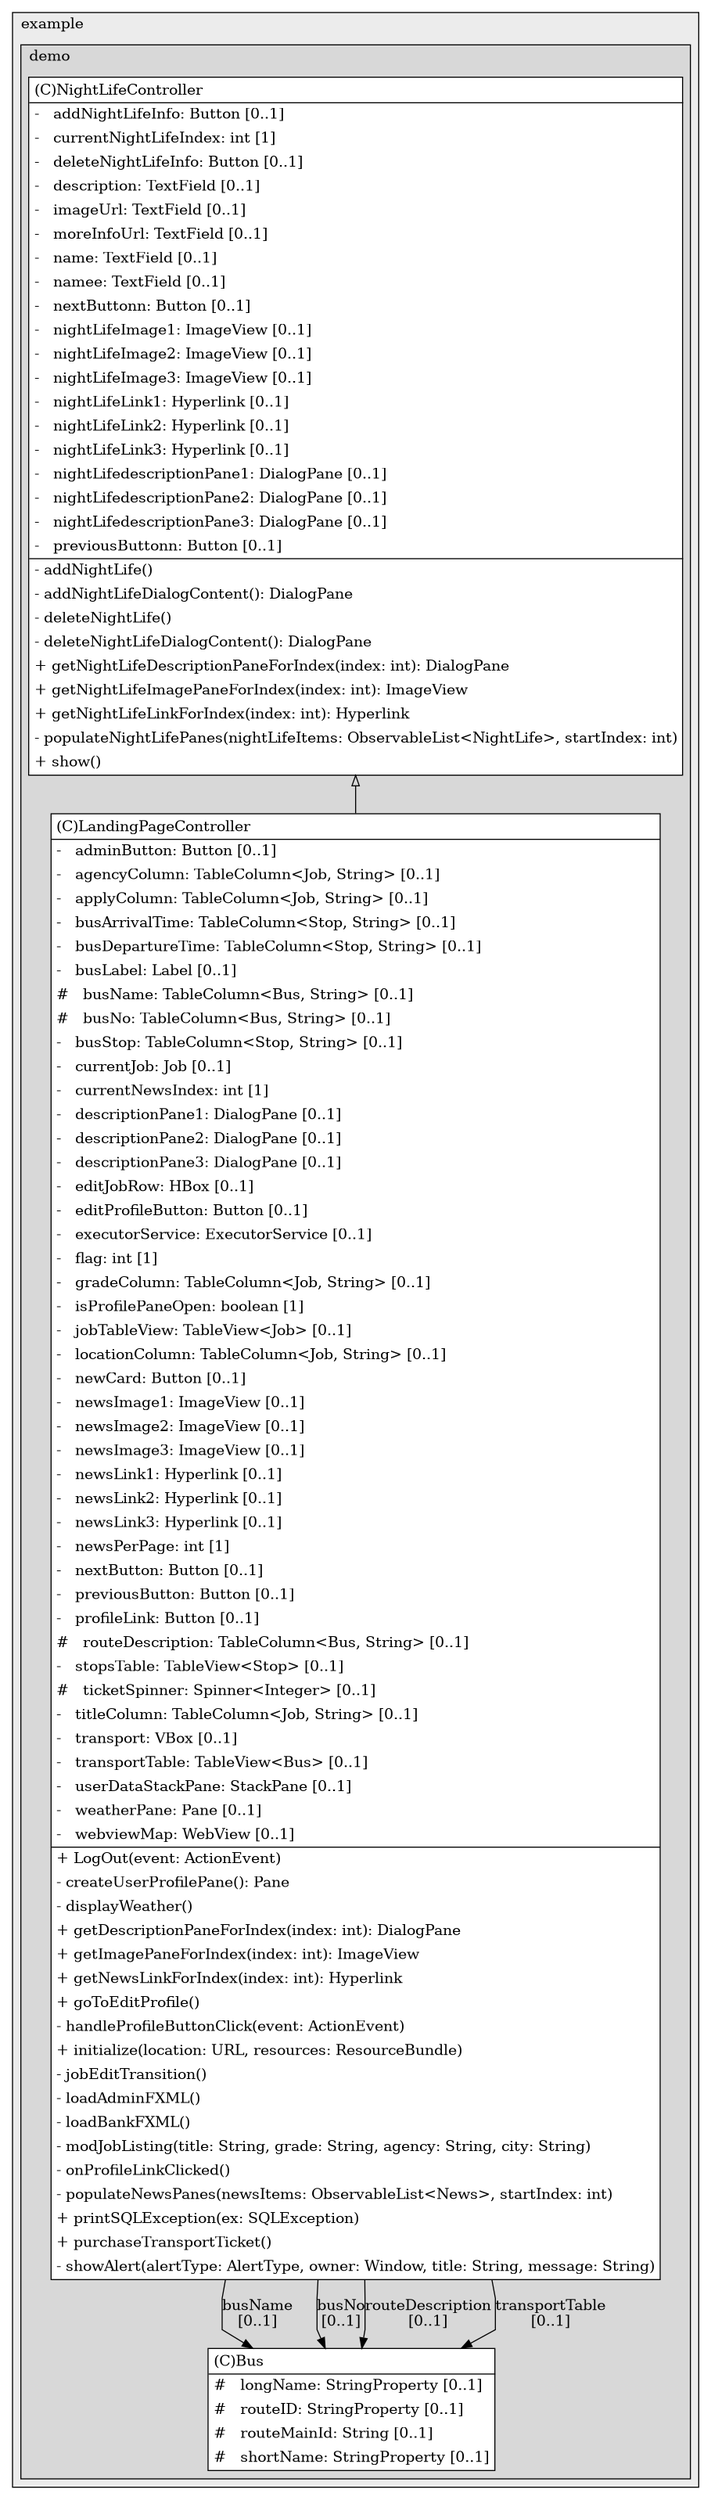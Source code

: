 @startuml

/' diagram meta data start
config=StructureConfiguration;
{
  "projectClassification": {
    "searchMode": "OpenProject", // OpenProject, AllProjects
    "includedProjects": "",
    "pathEndKeywords": "*.impl",
    "isClientPath": "",
    "isClientName": "",
    "isTestPath": "",
    "isTestName": "",
    "isMappingPath": "",
    "isMappingName": "",
    "isDataAccessPath": "",
    "isDataAccessName": "",
    "isDataStructurePath": "",
    "isDataStructureName": "",
    "isInterfaceStructuresPath": "",
    "isInterfaceStructuresName": "",
    "isEntryPointPath": "",
    "isEntryPointName": "",
    "treatFinalFieldsAsMandatory": false
  },
  "graphRestriction": {
    "classPackageExcludeFilter": "",
    "classPackageIncludeFilter": "",
    "classNameExcludeFilter": "",
    "classNameIncludeFilter": "",
    "methodNameExcludeFilter": "",
    "methodNameIncludeFilter": "",
    "removeByInheritance": "", // inheritance/annotation based filtering is done in a second step
    "removeByAnnotation": "",
    "removeByClassPackage": "", // cleanup the graph after inheritance/annotation based filtering is done
    "removeByClassName": "",
    "cutMappings": false,
    "cutEnum": true,
    "cutTests": true,
    "cutClient": true,
    "cutDataAccess": false,
    "cutInterfaceStructures": false,
    "cutDataStructures": false,
    "cutGetterAndSetter": true,
    "cutConstructors": true
  },
  "graphTraversal": {
    "forwardDepth": 6,
    "backwardDepth": 6,
    "classPackageExcludeFilter": "",
    "classPackageIncludeFilter": "",
    "classNameExcludeFilter": "",
    "classNameIncludeFilter": "",
    "methodNameExcludeFilter": "",
    "methodNameIncludeFilter": "",
    "hideMappings": false,
    "hideDataStructures": false,
    "hidePrivateMethods": true,
    "hideInterfaceCalls": true, // indirection: implementation -> interface (is hidden) -> implementation
    "onlyShowApplicationEntryPoints": false, // root node is included
    "useMethodCallsForStructureDiagram": "ForwardOnly" // ForwardOnly, BothDirections, No
  },
  "details": {
    "aggregation": "GroupByClass", // ByClass, GroupByClass, None
    "showClassGenericTypes": true,
    "showMethods": true,
    "showMethodParameterNames": true,
    "showMethodParameterTypes": true,
    "showMethodReturnType": true,
    "showPackageLevels": 2,
    "showDetailedClassStructure": true
  },
  "rootClass": "com.example.demo.Bus",
  "extensionCallbackMethod": "" // qualified.class.name#methodName - signature: public static String method(String)
}
diagram meta data end '/



digraph g {
    rankdir="TB"
    splines=polyline
    

'nodes 
subgraph cluster_1322970774 { 
   	label=example
	labeljust=l
	fillcolor="#ececec"
	style=filled
   
   subgraph cluster_134842393 { 
   	label=demo
	labeljust=l
	fillcolor="#d8d8d8"
	style=filled
   
   Bus813456180[
	label=<<TABLE BORDER="1" CELLBORDER="0" CELLPADDING="4" CELLSPACING="0">
<TR><TD ALIGN="LEFT" >(C)Bus</TD></TR>
<HR/>
<TR><TD ALIGN="LEFT" >#   longName: StringProperty [0..1]</TD></TR>
<TR><TD ALIGN="LEFT" >#   routeID: StringProperty [0..1]</TD></TR>
<TR><TD ALIGN="LEFT" >#   routeMainId: String [0..1]</TD></TR>
<TR><TD ALIGN="LEFT" >#   shortName: StringProperty [0..1]</TD></TR>
</TABLE>>
	style=filled
	margin=0
	shape=plaintext
	fillcolor="#FFFFFF"
];

LandingPageController813456180[
	label=<<TABLE BORDER="1" CELLBORDER="0" CELLPADDING="4" CELLSPACING="0">
<TR><TD ALIGN="LEFT" >(C)LandingPageController</TD></TR>
<HR/>
<TR><TD ALIGN="LEFT" >-   adminButton: Button [0..1]</TD></TR>
<TR><TD ALIGN="LEFT" >-   agencyColumn: TableColumn&lt;Job, String&gt; [0..1]</TD></TR>
<TR><TD ALIGN="LEFT" >-   applyColumn: TableColumn&lt;Job, String&gt; [0..1]</TD></TR>
<TR><TD ALIGN="LEFT" >-   busArrivalTime: TableColumn&lt;Stop, String&gt; [0..1]</TD></TR>
<TR><TD ALIGN="LEFT" >-   busDepartureTime: TableColumn&lt;Stop, String&gt; [0..1]</TD></TR>
<TR><TD ALIGN="LEFT" >-   busLabel: Label [0..1]</TD></TR>
<TR><TD ALIGN="LEFT" >#   busName: TableColumn&lt;Bus, String&gt; [0..1]</TD></TR>
<TR><TD ALIGN="LEFT" >#   busNo: TableColumn&lt;Bus, String&gt; [0..1]</TD></TR>
<TR><TD ALIGN="LEFT" >-   busStop: TableColumn&lt;Stop, String&gt; [0..1]</TD></TR>
<TR><TD ALIGN="LEFT" >-   currentJob: Job [0..1]</TD></TR>
<TR><TD ALIGN="LEFT" >-   currentNewsIndex: int [1]</TD></TR>
<TR><TD ALIGN="LEFT" >-   descriptionPane1: DialogPane [0..1]</TD></TR>
<TR><TD ALIGN="LEFT" >-   descriptionPane2: DialogPane [0..1]</TD></TR>
<TR><TD ALIGN="LEFT" >-   descriptionPane3: DialogPane [0..1]</TD></TR>
<TR><TD ALIGN="LEFT" >-   editJobRow: HBox [0..1]</TD></TR>
<TR><TD ALIGN="LEFT" >-   editProfileButton: Button [0..1]</TD></TR>
<TR><TD ALIGN="LEFT" >-   executorService: ExecutorService [0..1]</TD></TR>
<TR><TD ALIGN="LEFT" >-   flag: int [1]</TD></TR>
<TR><TD ALIGN="LEFT" >-   gradeColumn: TableColumn&lt;Job, String&gt; [0..1]</TD></TR>
<TR><TD ALIGN="LEFT" >-   isProfilePaneOpen: boolean [1]</TD></TR>
<TR><TD ALIGN="LEFT" >-   jobTableView: TableView&lt;Job&gt; [0..1]</TD></TR>
<TR><TD ALIGN="LEFT" >-   locationColumn: TableColumn&lt;Job, String&gt; [0..1]</TD></TR>
<TR><TD ALIGN="LEFT" >-   newCard: Button [0..1]</TD></TR>
<TR><TD ALIGN="LEFT" >-   newsImage1: ImageView [0..1]</TD></TR>
<TR><TD ALIGN="LEFT" >-   newsImage2: ImageView [0..1]</TD></TR>
<TR><TD ALIGN="LEFT" >-   newsImage3: ImageView [0..1]</TD></TR>
<TR><TD ALIGN="LEFT" >-   newsLink1: Hyperlink [0..1]</TD></TR>
<TR><TD ALIGN="LEFT" >-   newsLink2: Hyperlink [0..1]</TD></TR>
<TR><TD ALIGN="LEFT" >-   newsLink3: Hyperlink [0..1]</TD></TR>
<TR><TD ALIGN="LEFT" >-   newsPerPage: int [1]</TD></TR>
<TR><TD ALIGN="LEFT" >-   nextButton: Button [0..1]</TD></TR>
<TR><TD ALIGN="LEFT" >-   previousButton: Button [0..1]</TD></TR>
<TR><TD ALIGN="LEFT" >-   profileLink: Button [0..1]</TD></TR>
<TR><TD ALIGN="LEFT" >#   routeDescription: TableColumn&lt;Bus, String&gt; [0..1]</TD></TR>
<TR><TD ALIGN="LEFT" >-   stopsTable: TableView&lt;Stop&gt; [0..1]</TD></TR>
<TR><TD ALIGN="LEFT" >#   ticketSpinner: Spinner&lt;Integer&gt; [0..1]</TD></TR>
<TR><TD ALIGN="LEFT" >-   titleColumn: TableColumn&lt;Job, String&gt; [0..1]</TD></TR>
<TR><TD ALIGN="LEFT" >-   transport: VBox [0..1]</TD></TR>
<TR><TD ALIGN="LEFT" >-   transportTable: TableView&lt;Bus&gt; [0..1]</TD></TR>
<TR><TD ALIGN="LEFT" >-   userDataStackPane: StackPane [0..1]</TD></TR>
<TR><TD ALIGN="LEFT" >-   weatherPane: Pane [0..1]</TD></TR>
<TR><TD ALIGN="LEFT" >-   webviewMap: WebView [0..1]</TD></TR>
<HR/>
<TR><TD ALIGN="LEFT" >+ LogOut(event: ActionEvent)</TD></TR>
<TR><TD ALIGN="LEFT" >- createUserProfilePane(): Pane</TD></TR>
<TR><TD ALIGN="LEFT" >- displayWeather()</TD></TR>
<TR><TD ALIGN="LEFT" >+ getDescriptionPaneForIndex(index: int): DialogPane</TD></TR>
<TR><TD ALIGN="LEFT" >+ getImagePaneForIndex(index: int): ImageView</TD></TR>
<TR><TD ALIGN="LEFT" >+ getNewsLinkForIndex(index: int): Hyperlink</TD></TR>
<TR><TD ALIGN="LEFT" >+ goToEditProfile()</TD></TR>
<TR><TD ALIGN="LEFT" >- handleProfileButtonClick(event: ActionEvent)</TD></TR>
<TR><TD ALIGN="LEFT" >+ initialize(location: URL, resources: ResourceBundle)</TD></TR>
<TR><TD ALIGN="LEFT" >- jobEditTransition()</TD></TR>
<TR><TD ALIGN="LEFT" >- loadAdminFXML()</TD></TR>
<TR><TD ALIGN="LEFT" >- loadBankFXML()</TD></TR>
<TR><TD ALIGN="LEFT" >- modJobListing(title: String, grade: String, agency: String, city: String)</TD></TR>
<TR><TD ALIGN="LEFT" >- onProfileLinkClicked()</TD></TR>
<TR><TD ALIGN="LEFT" >- populateNewsPanes(newsItems: ObservableList&lt;News&gt;, startIndex: int)</TD></TR>
<TR><TD ALIGN="LEFT" >+ printSQLException(ex: SQLException)</TD></TR>
<TR><TD ALIGN="LEFT" >+ purchaseTransportTicket()</TD></TR>
<TR><TD ALIGN="LEFT" >- showAlert(alertType: AlertType, owner: Window, title: String, message: String)</TD></TR>
</TABLE>>
	style=filled
	margin=0
	shape=plaintext
	fillcolor="#FFFFFF"
];

NightLifeController813456180[
	label=<<TABLE BORDER="1" CELLBORDER="0" CELLPADDING="4" CELLSPACING="0">
<TR><TD ALIGN="LEFT" >(C)NightLifeController</TD></TR>
<HR/>
<TR><TD ALIGN="LEFT" >-   addNightLifeInfo: Button [0..1]</TD></TR>
<TR><TD ALIGN="LEFT" >-   currentNightLifeIndex: int [1]</TD></TR>
<TR><TD ALIGN="LEFT" >-   deleteNightLifeInfo: Button [0..1]</TD></TR>
<TR><TD ALIGN="LEFT" >-   description: TextField [0..1]</TD></TR>
<TR><TD ALIGN="LEFT" >-   imageUrl: TextField [0..1]</TD></TR>
<TR><TD ALIGN="LEFT" >-   moreInfoUrl: TextField [0..1]</TD></TR>
<TR><TD ALIGN="LEFT" >-   name: TextField [0..1]</TD></TR>
<TR><TD ALIGN="LEFT" >-   namee: TextField [0..1]</TD></TR>
<TR><TD ALIGN="LEFT" >-   nextButtonn: Button [0..1]</TD></TR>
<TR><TD ALIGN="LEFT" >-   nightLifeImage1: ImageView [0..1]</TD></TR>
<TR><TD ALIGN="LEFT" >-   nightLifeImage2: ImageView [0..1]</TD></TR>
<TR><TD ALIGN="LEFT" >-   nightLifeImage3: ImageView [0..1]</TD></TR>
<TR><TD ALIGN="LEFT" >-   nightLifeLink1: Hyperlink [0..1]</TD></TR>
<TR><TD ALIGN="LEFT" >-   nightLifeLink2: Hyperlink [0..1]</TD></TR>
<TR><TD ALIGN="LEFT" >-   nightLifeLink3: Hyperlink [0..1]</TD></TR>
<TR><TD ALIGN="LEFT" >-   nightLifedescriptionPane1: DialogPane [0..1]</TD></TR>
<TR><TD ALIGN="LEFT" >-   nightLifedescriptionPane2: DialogPane [0..1]</TD></TR>
<TR><TD ALIGN="LEFT" >-   nightLifedescriptionPane3: DialogPane [0..1]</TD></TR>
<TR><TD ALIGN="LEFT" >-   previousButtonn: Button [0..1]</TD></TR>
<HR/>
<TR><TD ALIGN="LEFT" >- addNightLife()</TD></TR>
<TR><TD ALIGN="LEFT" >- addNightLifeDialogContent(): DialogPane</TD></TR>
<TR><TD ALIGN="LEFT" >- deleteNightLife()</TD></TR>
<TR><TD ALIGN="LEFT" >- deleteNightLifeDialogContent(): DialogPane</TD></TR>
<TR><TD ALIGN="LEFT" >+ getNightLifeDescriptionPaneForIndex(index: int): DialogPane</TD></TR>
<TR><TD ALIGN="LEFT" >+ getNightLifeImagePaneForIndex(index: int): ImageView</TD></TR>
<TR><TD ALIGN="LEFT" >+ getNightLifeLinkForIndex(index: int): Hyperlink</TD></TR>
<TR><TD ALIGN="LEFT" >- populateNightLifePanes(nightLifeItems: ObservableList&lt;NightLife&gt;, startIndex: int)</TD></TR>
<TR><TD ALIGN="LEFT" >+ show()</TD></TR>
</TABLE>>
	style=filled
	margin=0
	shape=plaintext
	fillcolor="#FFFFFF"
];
} 
} 

'edges    
LandingPageController813456180 -> Bus813456180[label="busName
[0..1]"];
LandingPageController813456180 -> Bus813456180[label="busNo
[0..1]"];
LandingPageController813456180 -> Bus813456180[label="routeDescription
[0..1]"];
LandingPageController813456180 -> Bus813456180[label="transportTable
[0..1]"];
NightLifeController813456180 -> LandingPageController813456180[arrowhead=none, arrowtail=empty, dir=both];
    
}
@enduml